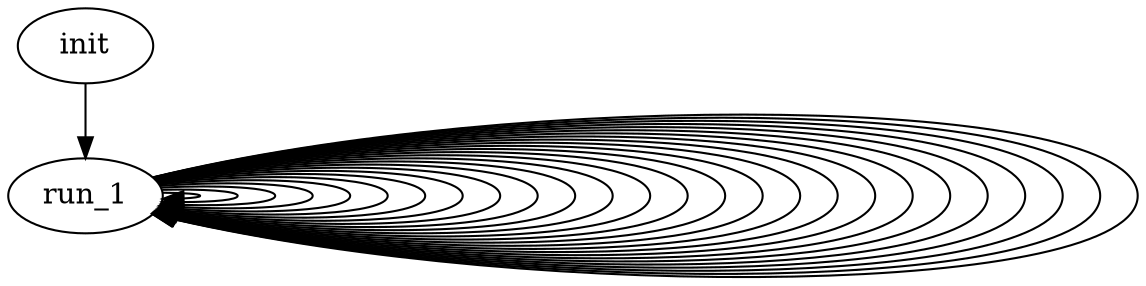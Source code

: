 digraph Gateway_PPA {  graph [rankdir=TD];  
-1->1;
-1[ label =" init "];
1->1;
1->1;
1->1;
1->1;
1->1;
1->1;
1->1;
1->1;
1->1;
1->1;
1->1;
1->1;
1->1;
1->1;
1->1;
1->1;
1->1;
1->1;
1->1;
1->1;
1->1;
1->1;
1->1;
1->1;
1->1;
1->1;
1[ label ="run_1"];
}
